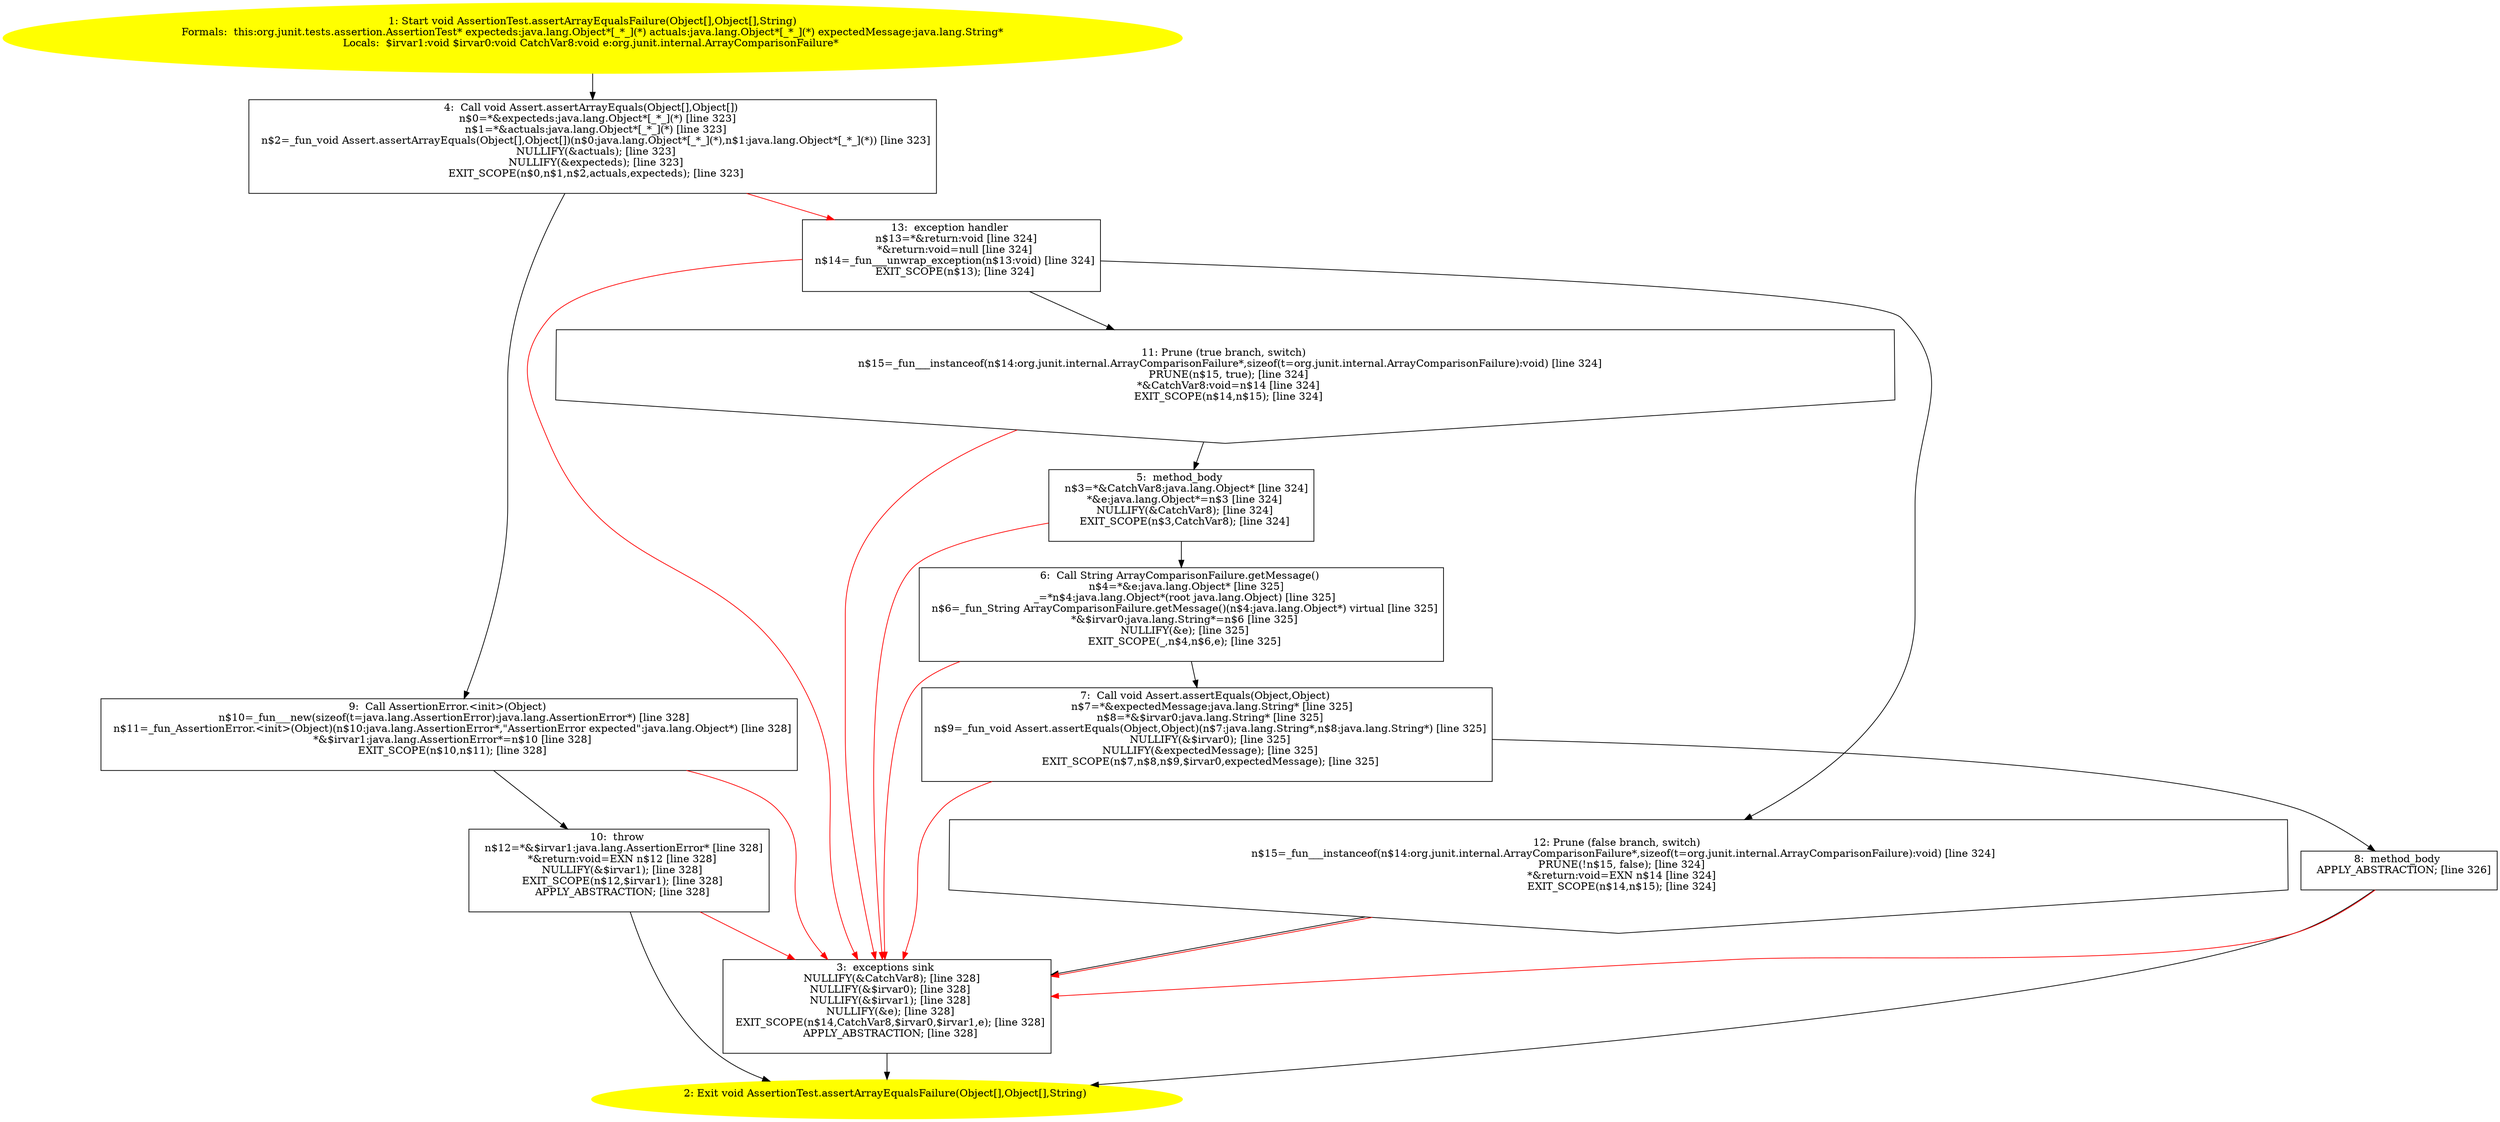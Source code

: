 /* @generated */
digraph cfg {
"org.junit.tests.assertion.AssertionTest.assertArrayEqualsFailure(java.lang.Object[],java.lang.Object.9b0ad10166fd42a2a9895fd1b25055b5_1" [label="1: Start void AssertionTest.assertArrayEqualsFailure(Object[],Object[],String)\nFormals:  this:org.junit.tests.assertion.AssertionTest* expecteds:java.lang.Object*[_*_](*) actuals:java.lang.Object*[_*_](*) expectedMessage:java.lang.String*\nLocals:  $irvar1:void $irvar0:void CatchVar8:void e:org.junit.internal.ArrayComparisonFailure* \n  " color=yellow style=filled]
	

	 "org.junit.tests.assertion.AssertionTest.assertArrayEqualsFailure(java.lang.Object[],java.lang.Object.9b0ad10166fd42a2a9895fd1b25055b5_1" -> "org.junit.tests.assertion.AssertionTest.assertArrayEqualsFailure(java.lang.Object[],java.lang.Object.9b0ad10166fd42a2a9895fd1b25055b5_4" ;
"org.junit.tests.assertion.AssertionTest.assertArrayEqualsFailure(java.lang.Object[],java.lang.Object.9b0ad10166fd42a2a9895fd1b25055b5_2" [label="2: Exit void AssertionTest.assertArrayEqualsFailure(Object[],Object[],String) \n  " color=yellow style=filled]
	

"org.junit.tests.assertion.AssertionTest.assertArrayEqualsFailure(java.lang.Object[],java.lang.Object.9b0ad10166fd42a2a9895fd1b25055b5_3" [label="3:  exceptions sink \n   NULLIFY(&CatchVar8); [line 328]\n  NULLIFY(&$irvar0); [line 328]\n  NULLIFY(&$irvar1); [line 328]\n  NULLIFY(&e); [line 328]\n  EXIT_SCOPE(n$14,CatchVar8,$irvar0,$irvar1,e); [line 328]\n  APPLY_ABSTRACTION; [line 328]\n " shape="box"]
	

	 "org.junit.tests.assertion.AssertionTest.assertArrayEqualsFailure(java.lang.Object[],java.lang.Object.9b0ad10166fd42a2a9895fd1b25055b5_3" -> "org.junit.tests.assertion.AssertionTest.assertArrayEqualsFailure(java.lang.Object[],java.lang.Object.9b0ad10166fd42a2a9895fd1b25055b5_2" ;
"org.junit.tests.assertion.AssertionTest.assertArrayEqualsFailure(java.lang.Object[],java.lang.Object.9b0ad10166fd42a2a9895fd1b25055b5_4" [label="4:  Call void Assert.assertArrayEquals(Object[],Object[]) \n   n$0=*&expecteds:java.lang.Object*[_*_](*) [line 323]\n  n$1=*&actuals:java.lang.Object*[_*_](*) [line 323]\n  n$2=_fun_void Assert.assertArrayEquals(Object[],Object[])(n$0:java.lang.Object*[_*_](*),n$1:java.lang.Object*[_*_](*)) [line 323]\n  NULLIFY(&actuals); [line 323]\n  NULLIFY(&expecteds); [line 323]\n  EXIT_SCOPE(n$0,n$1,n$2,actuals,expecteds); [line 323]\n " shape="box"]
	

	 "org.junit.tests.assertion.AssertionTest.assertArrayEqualsFailure(java.lang.Object[],java.lang.Object.9b0ad10166fd42a2a9895fd1b25055b5_4" -> "org.junit.tests.assertion.AssertionTest.assertArrayEqualsFailure(java.lang.Object[],java.lang.Object.9b0ad10166fd42a2a9895fd1b25055b5_9" ;
	 "org.junit.tests.assertion.AssertionTest.assertArrayEqualsFailure(java.lang.Object[],java.lang.Object.9b0ad10166fd42a2a9895fd1b25055b5_4" -> "org.junit.tests.assertion.AssertionTest.assertArrayEqualsFailure(java.lang.Object[],java.lang.Object.9b0ad10166fd42a2a9895fd1b25055b5_13" [color="red" ];
"org.junit.tests.assertion.AssertionTest.assertArrayEqualsFailure(java.lang.Object[],java.lang.Object.9b0ad10166fd42a2a9895fd1b25055b5_5" [label="5:  method_body \n   n$3=*&CatchVar8:java.lang.Object* [line 324]\n  *&e:java.lang.Object*=n$3 [line 324]\n  NULLIFY(&CatchVar8); [line 324]\n  EXIT_SCOPE(n$3,CatchVar8); [line 324]\n " shape="box"]
	

	 "org.junit.tests.assertion.AssertionTest.assertArrayEqualsFailure(java.lang.Object[],java.lang.Object.9b0ad10166fd42a2a9895fd1b25055b5_5" -> "org.junit.tests.assertion.AssertionTest.assertArrayEqualsFailure(java.lang.Object[],java.lang.Object.9b0ad10166fd42a2a9895fd1b25055b5_6" ;
	 "org.junit.tests.assertion.AssertionTest.assertArrayEqualsFailure(java.lang.Object[],java.lang.Object.9b0ad10166fd42a2a9895fd1b25055b5_5" -> "org.junit.tests.assertion.AssertionTest.assertArrayEqualsFailure(java.lang.Object[],java.lang.Object.9b0ad10166fd42a2a9895fd1b25055b5_3" [color="red" ];
"org.junit.tests.assertion.AssertionTest.assertArrayEqualsFailure(java.lang.Object[],java.lang.Object.9b0ad10166fd42a2a9895fd1b25055b5_6" [label="6:  Call String ArrayComparisonFailure.getMessage() \n   n$4=*&e:java.lang.Object* [line 325]\n  _=*n$4:java.lang.Object*(root java.lang.Object) [line 325]\n  n$6=_fun_String ArrayComparisonFailure.getMessage()(n$4:java.lang.Object*) virtual [line 325]\n  *&$irvar0:java.lang.String*=n$6 [line 325]\n  NULLIFY(&e); [line 325]\n  EXIT_SCOPE(_,n$4,n$6,e); [line 325]\n " shape="box"]
	

	 "org.junit.tests.assertion.AssertionTest.assertArrayEqualsFailure(java.lang.Object[],java.lang.Object.9b0ad10166fd42a2a9895fd1b25055b5_6" -> "org.junit.tests.assertion.AssertionTest.assertArrayEqualsFailure(java.lang.Object[],java.lang.Object.9b0ad10166fd42a2a9895fd1b25055b5_7" ;
	 "org.junit.tests.assertion.AssertionTest.assertArrayEqualsFailure(java.lang.Object[],java.lang.Object.9b0ad10166fd42a2a9895fd1b25055b5_6" -> "org.junit.tests.assertion.AssertionTest.assertArrayEqualsFailure(java.lang.Object[],java.lang.Object.9b0ad10166fd42a2a9895fd1b25055b5_3" [color="red" ];
"org.junit.tests.assertion.AssertionTest.assertArrayEqualsFailure(java.lang.Object[],java.lang.Object.9b0ad10166fd42a2a9895fd1b25055b5_7" [label="7:  Call void Assert.assertEquals(Object,Object) \n   n$7=*&expectedMessage:java.lang.String* [line 325]\n  n$8=*&$irvar0:java.lang.String* [line 325]\n  n$9=_fun_void Assert.assertEquals(Object,Object)(n$7:java.lang.String*,n$8:java.lang.String*) [line 325]\n  NULLIFY(&$irvar0); [line 325]\n  NULLIFY(&expectedMessage); [line 325]\n  EXIT_SCOPE(n$7,n$8,n$9,$irvar0,expectedMessage); [line 325]\n " shape="box"]
	

	 "org.junit.tests.assertion.AssertionTest.assertArrayEqualsFailure(java.lang.Object[],java.lang.Object.9b0ad10166fd42a2a9895fd1b25055b5_7" -> "org.junit.tests.assertion.AssertionTest.assertArrayEqualsFailure(java.lang.Object[],java.lang.Object.9b0ad10166fd42a2a9895fd1b25055b5_8" ;
	 "org.junit.tests.assertion.AssertionTest.assertArrayEqualsFailure(java.lang.Object[],java.lang.Object.9b0ad10166fd42a2a9895fd1b25055b5_7" -> "org.junit.tests.assertion.AssertionTest.assertArrayEqualsFailure(java.lang.Object[],java.lang.Object.9b0ad10166fd42a2a9895fd1b25055b5_3" [color="red" ];
"org.junit.tests.assertion.AssertionTest.assertArrayEqualsFailure(java.lang.Object[],java.lang.Object.9b0ad10166fd42a2a9895fd1b25055b5_8" [label="8:  method_body \n   APPLY_ABSTRACTION; [line 326]\n " shape="box"]
	

	 "org.junit.tests.assertion.AssertionTest.assertArrayEqualsFailure(java.lang.Object[],java.lang.Object.9b0ad10166fd42a2a9895fd1b25055b5_8" -> "org.junit.tests.assertion.AssertionTest.assertArrayEqualsFailure(java.lang.Object[],java.lang.Object.9b0ad10166fd42a2a9895fd1b25055b5_2" ;
	 "org.junit.tests.assertion.AssertionTest.assertArrayEqualsFailure(java.lang.Object[],java.lang.Object.9b0ad10166fd42a2a9895fd1b25055b5_8" -> "org.junit.tests.assertion.AssertionTest.assertArrayEqualsFailure(java.lang.Object[],java.lang.Object.9b0ad10166fd42a2a9895fd1b25055b5_3" [color="red" ];
"org.junit.tests.assertion.AssertionTest.assertArrayEqualsFailure(java.lang.Object[],java.lang.Object.9b0ad10166fd42a2a9895fd1b25055b5_9" [label="9:  Call AssertionError.<init>(Object) \n   n$10=_fun___new(sizeof(t=java.lang.AssertionError):java.lang.AssertionError*) [line 328]\n  n$11=_fun_AssertionError.<init>(Object)(n$10:java.lang.AssertionError*,\"AssertionError expected\":java.lang.Object*) [line 328]\n  *&$irvar1:java.lang.AssertionError*=n$10 [line 328]\n  EXIT_SCOPE(n$10,n$11); [line 328]\n " shape="box"]
	

	 "org.junit.tests.assertion.AssertionTest.assertArrayEqualsFailure(java.lang.Object[],java.lang.Object.9b0ad10166fd42a2a9895fd1b25055b5_9" -> "org.junit.tests.assertion.AssertionTest.assertArrayEqualsFailure(java.lang.Object[],java.lang.Object.9b0ad10166fd42a2a9895fd1b25055b5_10" ;
	 "org.junit.tests.assertion.AssertionTest.assertArrayEqualsFailure(java.lang.Object[],java.lang.Object.9b0ad10166fd42a2a9895fd1b25055b5_9" -> "org.junit.tests.assertion.AssertionTest.assertArrayEqualsFailure(java.lang.Object[],java.lang.Object.9b0ad10166fd42a2a9895fd1b25055b5_3" [color="red" ];
"org.junit.tests.assertion.AssertionTest.assertArrayEqualsFailure(java.lang.Object[],java.lang.Object.9b0ad10166fd42a2a9895fd1b25055b5_10" [label="10:  throw \n   n$12=*&$irvar1:java.lang.AssertionError* [line 328]\n  *&return:void=EXN n$12 [line 328]\n  NULLIFY(&$irvar1); [line 328]\n  EXIT_SCOPE(n$12,$irvar1); [line 328]\n  APPLY_ABSTRACTION; [line 328]\n " shape="box"]
	

	 "org.junit.tests.assertion.AssertionTest.assertArrayEqualsFailure(java.lang.Object[],java.lang.Object.9b0ad10166fd42a2a9895fd1b25055b5_10" -> "org.junit.tests.assertion.AssertionTest.assertArrayEqualsFailure(java.lang.Object[],java.lang.Object.9b0ad10166fd42a2a9895fd1b25055b5_2" ;
	 "org.junit.tests.assertion.AssertionTest.assertArrayEqualsFailure(java.lang.Object[],java.lang.Object.9b0ad10166fd42a2a9895fd1b25055b5_10" -> "org.junit.tests.assertion.AssertionTest.assertArrayEqualsFailure(java.lang.Object[],java.lang.Object.9b0ad10166fd42a2a9895fd1b25055b5_3" [color="red" ];
"org.junit.tests.assertion.AssertionTest.assertArrayEqualsFailure(java.lang.Object[],java.lang.Object.9b0ad10166fd42a2a9895fd1b25055b5_11" [label="11: Prune (true branch, switch) \n   n$15=_fun___instanceof(n$14:org.junit.internal.ArrayComparisonFailure*,sizeof(t=org.junit.internal.ArrayComparisonFailure):void) [line 324]\n  PRUNE(n$15, true); [line 324]\n  *&CatchVar8:void=n$14 [line 324]\n  EXIT_SCOPE(n$14,n$15); [line 324]\n " shape="invhouse"]
	

	 "org.junit.tests.assertion.AssertionTest.assertArrayEqualsFailure(java.lang.Object[],java.lang.Object.9b0ad10166fd42a2a9895fd1b25055b5_11" -> "org.junit.tests.assertion.AssertionTest.assertArrayEqualsFailure(java.lang.Object[],java.lang.Object.9b0ad10166fd42a2a9895fd1b25055b5_5" ;
	 "org.junit.tests.assertion.AssertionTest.assertArrayEqualsFailure(java.lang.Object[],java.lang.Object.9b0ad10166fd42a2a9895fd1b25055b5_11" -> "org.junit.tests.assertion.AssertionTest.assertArrayEqualsFailure(java.lang.Object[],java.lang.Object.9b0ad10166fd42a2a9895fd1b25055b5_3" [color="red" ];
"org.junit.tests.assertion.AssertionTest.assertArrayEqualsFailure(java.lang.Object[],java.lang.Object.9b0ad10166fd42a2a9895fd1b25055b5_12" [label="12: Prune (false branch, switch) \n   n$15=_fun___instanceof(n$14:org.junit.internal.ArrayComparisonFailure*,sizeof(t=org.junit.internal.ArrayComparisonFailure):void) [line 324]\n  PRUNE(!n$15, false); [line 324]\n  *&return:void=EXN n$14 [line 324]\n  EXIT_SCOPE(n$14,n$15); [line 324]\n " shape="invhouse"]
	

	 "org.junit.tests.assertion.AssertionTest.assertArrayEqualsFailure(java.lang.Object[],java.lang.Object.9b0ad10166fd42a2a9895fd1b25055b5_12" -> "org.junit.tests.assertion.AssertionTest.assertArrayEqualsFailure(java.lang.Object[],java.lang.Object.9b0ad10166fd42a2a9895fd1b25055b5_3" ;
	 "org.junit.tests.assertion.AssertionTest.assertArrayEqualsFailure(java.lang.Object[],java.lang.Object.9b0ad10166fd42a2a9895fd1b25055b5_12" -> "org.junit.tests.assertion.AssertionTest.assertArrayEqualsFailure(java.lang.Object[],java.lang.Object.9b0ad10166fd42a2a9895fd1b25055b5_3" [color="red" ];
"org.junit.tests.assertion.AssertionTest.assertArrayEqualsFailure(java.lang.Object[],java.lang.Object.9b0ad10166fd42a2a9895fd1b25055b5_13" [label="13:  exception handler \n   n$13=*&return:void [line 324]\n  *&return:void=null [line 324]\n  n$14=_fun___unwrap_exception(n$13:void) [line 324]\n  EXIT_SCOPE(n$13); [line 324]\n " shape="box"]
	

	 "org.junit.tests.assertion.AssertionTest.assertArrayEqualsFailure(java.lang.Object[],java.lang.Object.9b0ad10166fd42a2a9895fd1b25055b5_13" -> "org.junit.tests.assertion.AssertionTest.assertArrayEqualsFailure(java.lang.Object[],java.lang.Object.9b0ad10166fd42a2a9895fd1b25055b5_11" ;
	 "org.junit.tests.assertion.AssertionTest.assertArrayEqualsFailure(java.lang.Object[],java.lang.Object.9b0ad10166fd42a2a9895fd1b25055b5_13" -> "org.junit.tests.assertion.AssertionTest.assertArrayEqualsFailure(java.lang.Object[],java.lang.Object.9b0ad10166fd42a2a9895fd1b25055b5_12" ;
	 "org.junit.tests.assertion.AssertionTest.assertArrayEqualsFailure(java.lang.Object[],java.lang.Object.9b0ad10166fd42a2a9895fd1b25055b5_13" -> "org.junit.tests.assertion.AssertionTest.assertArrayEqualsFailure(java.lang.Object[],java.lang.Object.9b0ad10166fd42a2a9895fd1b25055b5_3" [color="red" ];
}
